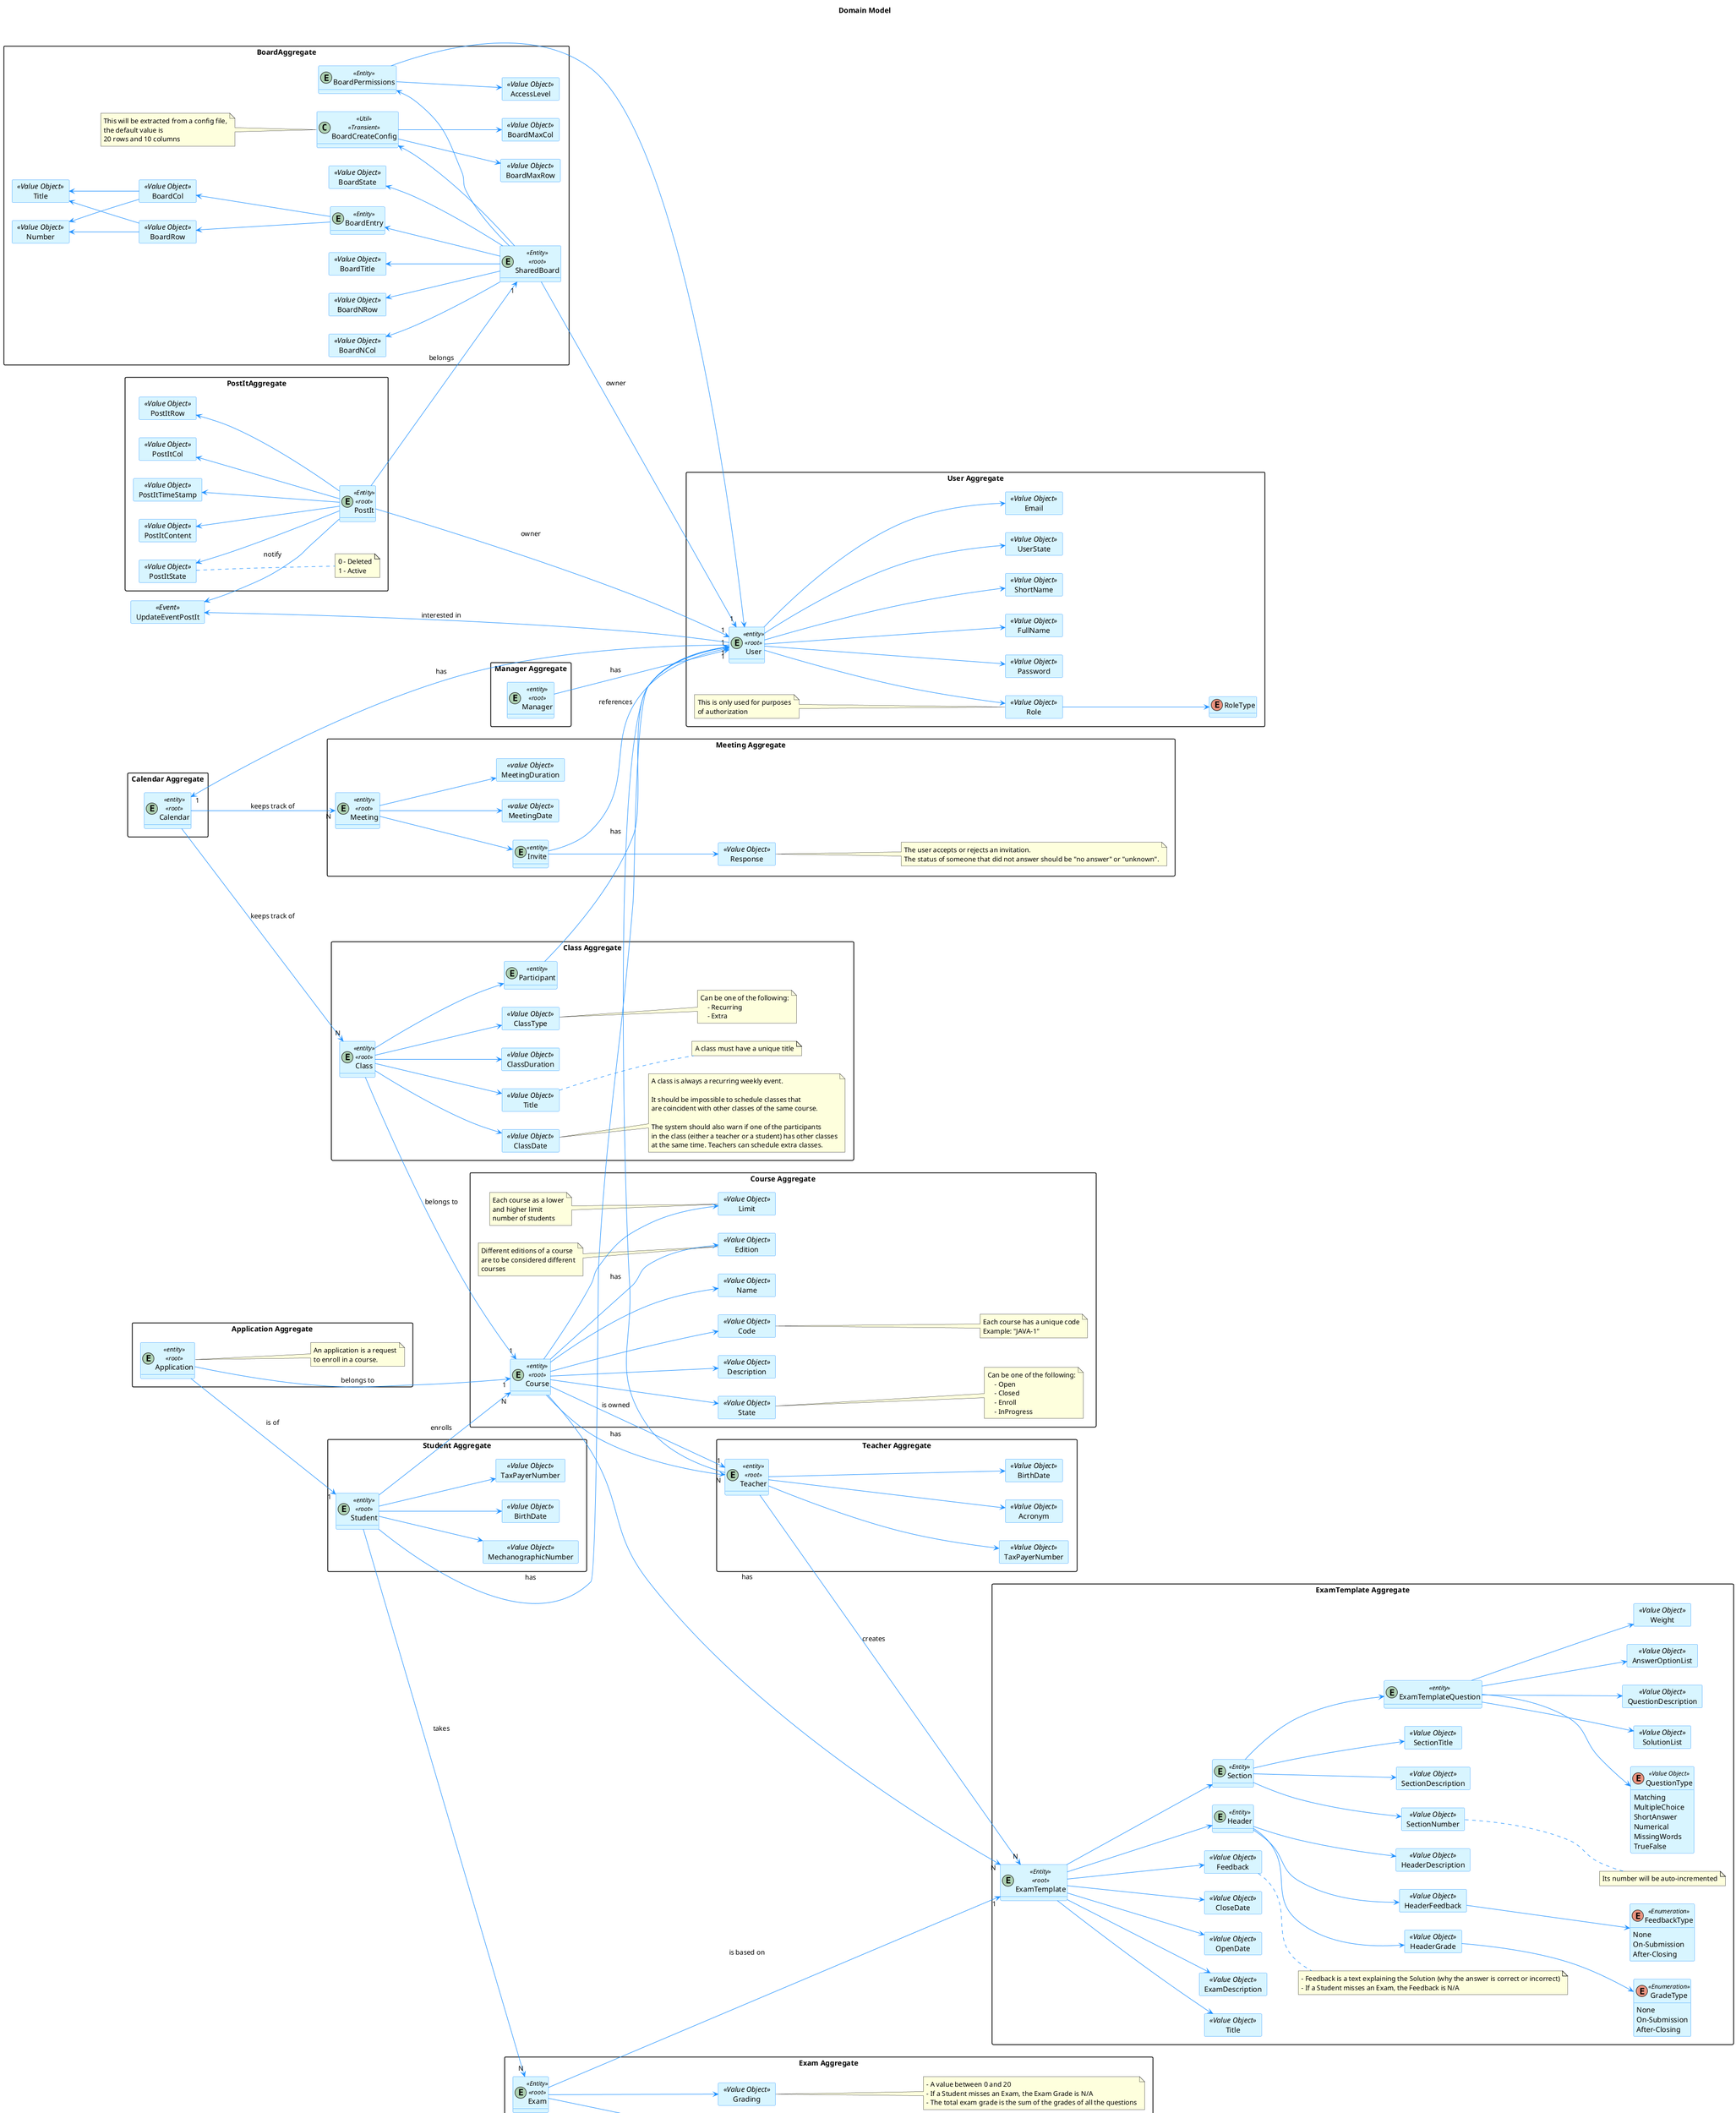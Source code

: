@startuml "User and Course Aggregates"

hide methods
left to right direction

skinparam classAttributeIconSize 0

title Domain Model

skinparam class {
    LifeLineBorderColor DodgerBlue
    LifeLineBackgroundColor APPLICATION
    BackgroundColor #D8F5FF
    ArrowColor DodgerBlue
    BorderColor DodgerBlue
}

skinparam packageStyle rectangle
skinparam card {
    LifeLineBorderColor DodgerBlue
    LifeLineBackgroundColor APPLICATION
    BackgroundColor #D8F5FF
    ArrowColor DodgerBlue
    BorderColor DodgerBlue
}



package "User Aggregate"{
    entity User <<entity>><<root>>

'User value objects
    card Email <<Value Object>>{
    }
    card Password <<Value Object>>{
    }
    card FullName <<Value Object>>{
    }
    card ShortName <<Value Object>>{
    }
    card Role <<Value Object>>{
    }
    card UserState <<Value Object>>{
    }
    enum RoleType{
    }

    User --> Email
    User --> Password
    User --> FullName
    User --> ShortName
    User --> Role
    User --> UserState
    note left of Role
        This is only used for purposes
        of authorization
    end note

    Role --> RoleType


}

package "Course Aggregate"{
    entity Course <<entity>><<root>>

    'Course value objects
    card Code <<Value Object>> {
    }
    card Name <<Value Object>>{
    }
    card State <<Value Object>>{
    }
    card Description <<Value Object>>{
    }
    card Limit <<Value Object>>{
    }
    card Edition <<Value Object>>{
    }


    Course --> Name
    Course --> State
    Course --> Description
    Course --> Limit
    Course --> Code
    Course --> Edition

    note right of State
        Can be one of the following:
            - Open
            - Closed
            - Enroll
            - InProgress
    end note

    note left of Limit
        Each course as a lower
        and higher limit
        number of students
    end note

    note right of Code
        Each course has a unique code
        Example: "JAVA-1"
    end note

    note left of Edition
        Different editions of a course
        are to be considered different
        courses
    end note

}

package "Teacher Aggregate"{

    entity Teacher <<entity>><<root>>

    'Teacher value objects
    card Acronym <<Value Object>>{
    }
    card BirthDate <<Value Object>>{
    }
    card TaxPayerNumber <<Value Object>>{
    }
    Teacher --> BirthDate
    Teacher --> TaxPayerNumber
    Teacher --> Acronym

}

package "Class Aggregate"{
    entity Class <<entity>><<root>>

    card ClassDate <<Value Object>>{
    }

    card ClassDuration <<Value Object>>{
    }

    card Title <<Value Object>>{
    }

    card ClassType <<Value Object>>{
    }

        note right of ClassDate
            A class is always a recurring weekly event.

            It should be impossible to schedule classes that
            are coincident with other classes of the same course.

            The system should also warn if one of the participants
            in the class (either a teacher or a student) has other classes
            at the same time. Teachers can schedule extra classes.
        end note

        note right of Title
            A class must have a unique title
        end note

    entity Participant <<entity>>

    Class --> ClassDate
    Class --> ClassDuration
    Class --> Title
    Class --> ClassType
    Class --> Participant

    note right of ClassType
        Can be one of the following:
            - Recurring
            - Extra
    end note
}

package "Manager Aggregate"{

    entity Manager <<entity>><<root>>

}

package "Student Aggregate"{

    entity Student <<entity>><<root>>
    'Student value objects
    card BirthDate <<Value Object>>{
    }
    card TaxPayerNumber <<Value Object>>{
    }
    card MechanographicNumber <<Value Object>>{
    }
    Student --> BirthDate
    Student --> TaxPayerNumber
    Student --> MechanographicNumber

}

package "Application Aggregate"{
    entity Application <<entity>><<root>>

    note right of Application
        An application is a request
        to enroll in a course.
    end note
}

package "Calendar Aggregate"{
    entity Calendar <<entity>><<root>>
}

package "ExamTemplate Aggregate" {
    entity ExamTemplate <<Entity>> <<root>> {
    }

    card Title <<Value Object>> {
        }

    card ExamDescription <<Value Object>> {
        }

    card SolutionList <<Value Object>> {
        }

    card OpenDate <<Value Object>> {
        }

    card CloseDate <<Value Object>> {
        }

    Entity Header <<Entity>> {
        }

    card HeaderDescription <<Value Object>> {
        }

    card HeaderGrade <<Value Object>> {
        }

    card HeaderFeedback <<Value Object>> {
        }

    enum FeedbackType <<Enumeration>> {
        None
        On-Submission
        After-Closing
        }

    enum GradeType <<Enumeration>> {
        None
        On-Submission
        After-Closing
        }

    entity Section <<Entity>> {
        }

    card SectionNumber <<Value Object>> {
        }

    card SectionDescription <<Value Object>> {
        }

    card SectionTitle <<Value Object>> {
        }

    card Feedback <<Value Object>> {
        }

    entity ExamTemplateQuestion <<entity>> {
        }

    card QuestionDescription <<Value Object>> {
        }

    card AnswerOptionList <<Value Object>> {
        }

    enum QuestionType <<Value Object>> {
        Matching
        MultipleChoice
        ShortAnswer
        Numerical
        MissingWords
        TrueFalse
        }

    card Weight <<Value Object>> {
        }

    ExamTemplate --> Title
    ExamTemplate --> Header
    ExamTemplate --> OpenDate
    ExamTemplate --> CloseDate
    ExamTemplate --> ExamDescription
    ExamTemplate --> Section
    ExamTemplate --> Feedback

    Header --> HeaderDescription
    Header --> HeaderFeedback
    Header --> HeaderGrade

    HeaderGrade --> GradeType
    HeaderFeedback --> FeedbackType

    Section --> SectionDescription
    Section --> SectionTitle
    Section --> ExamTemplateQuestion
    Section --> SectionNumber

    note right of SectionNumber
        Its number will be auto-incremented
    end note

    note right of Feedback
        - Feedback is a text explaining the Solution (why the answer is correct or incorrect)
        - If a Student misses an Exam, the Feedback is N/A
    end note

    ExamTemplateQuestion --> SolutionList
    ExamTemplateQuestion --> QuestionType
    ExamTemplateQuestion --> Weight
    ExamTemplateQuestion --> QuestionDescription
    ExamTemplateQuestion --> AnswerOptionList
}

package "Exam Aggregate" {

    entity Exam <<Entity>> <<root>> {
    }


    entity ExamQuestion <<entity>> {
    }

    card Answer <<Value Object>> {
    }

    card Grade <<Value Object>> {
    }
    card Grading <<Value Object>>{
    }

Exam --> Grading
Exam --> ExamQuestion

ExamQuestion --> Answer
ExamQuestion --> Grade

note right of Grading
    - A value between 0 and 20
    - If a Student misses an Exam, the Exam Grade is N/A
    - The total exam grade is the sum of the grades of all the questions
end note

}

package "Meeting Aggregate"{
    entity Meeting <<entity>><<root>>

    card MeetingDate <<value Object>>{
    }
    card MeetingDuration <<value Object>>{
    }

    entity Invite <<entity>>

    card Response <<Value Object>>{
        }

        note right of Response
        The user accepts or rejects an invitation.
        The status of someone that did not answer should be "no answer" or "unknown".
        end note

    Invite --> Response

    Meeting --> MeetingDate
    Meeting --> MeetingDuration
    Meeting --> Invite

}

package PostItAggregate{
    entity PostIt <<Entity>><<root>>

    card PostItContent <<Value Object>>{
    }

    card PostItRow <<Value Object>>{
    }

    card PostItCol <<Value Object>>{
    }

    card PostItTimeStamp <<Value Object>>{
    }

    card PostItState <<Value Object>>{
    }
    note right of PostItState
        0 - Deleted
        1 - Active
    end note

    PostItContent <-- PostIt
    PostItRow <-- PostIt
    PostItCol <-- PostIt
    PostItTimeStamp <-- PostIt
    PostItState <-- PostIt
}

package BoardAggregate{
    entity SharedBoard <<Entity>><<root>>

    card BoardTitle <<Value Object>>{
    }

    card BoardNRow <<Value Object>>{
    }

    card BoardNCol <<Value Object>>{
    }

    card BoardState <<Value Object>>{
    }

    card Title <<Value Object>>{
    }

    card Number <<Value Object>>{
    }

    BoardTitle <-- SharedBoard
    BoardNRow <-- SharedBoard
    BoardNCol <-- SharedBoard
    BoardState <-- SharedBoard

    entity BoardEntry <<Entity>>{
    }

    card BoardRow <<Value Object>>{
    }

    card BoardCol <<Value Object>>{
    }

    BoardEntry <-- SharedBoard
    BoardRow <-- BoardEntry
    BoardCol <-- BoardEntry
    Number <-- BoardRow
    Title <-- BoardCol
    Number <-- BoardCol
    Title <-- BoardRow


    entity BoardPermissions <<Entity>>

    card AccessLevel <<Value Object>>{
    }

    BoardPermissions <-- SharedBoard
    BoardPermissions --> User
    BoardPermissions --> AccessLevel

    class BoardCreateConfig <<Util>><<Transient>>

    note left of BoardCreateConfig
        This will be extracted from a config file,
        the default value is
        20 rows and 10 columns
    end note

    card BoardMaxRow <<Value Object>>{
    }

    card BoardMaxCol <<Value Object>>{
    }

    BoardCreateConfig --> BoardMaxRow
    BoardCreateConfig --> BoardMaxCol
}

card UpdateEventPostIt <<Event>>{
}

    'Every system actor has a user object associated (composition)
    Teacher --> "1" User : has
    Manager --> "1" User : has
    Student --> "1" User : has

    Course --> "1" Teacher : is owned
    Course --> "N" Teacher : has
    Student --> "N" Course : enrolls

    Application --> "1" Student : is of
    Application --> "1" Course : belongs to

    'Teacher --> Class
    Class --> "1" Course : belongs to

    'Class --> Student

    Calendar --> "N" Class : keeps track of

    User --> "1" Calendar : has

    Participant --> User : has
    Teacher --> "N" ExamTemplate : creates
    Course --> "N" ExamTemplate : has
    Exam --> "1" ExamTemplate : is based on
    Student --> "N" Exam : takes

    Calendar --> "N" Meeting : keeps track of
    Invite --> User : references

    PostIt --> "1" User :owner
    SharedBoard --> "1" User :owner
    PostIt --> "1" SharedBoard :belongs
    BoardCreateConfig <-- SharedBoard
    UpdateEventPostIt <-- User :interested in
    UpdateEventPostIt <-- PostIt :notify


@enduml